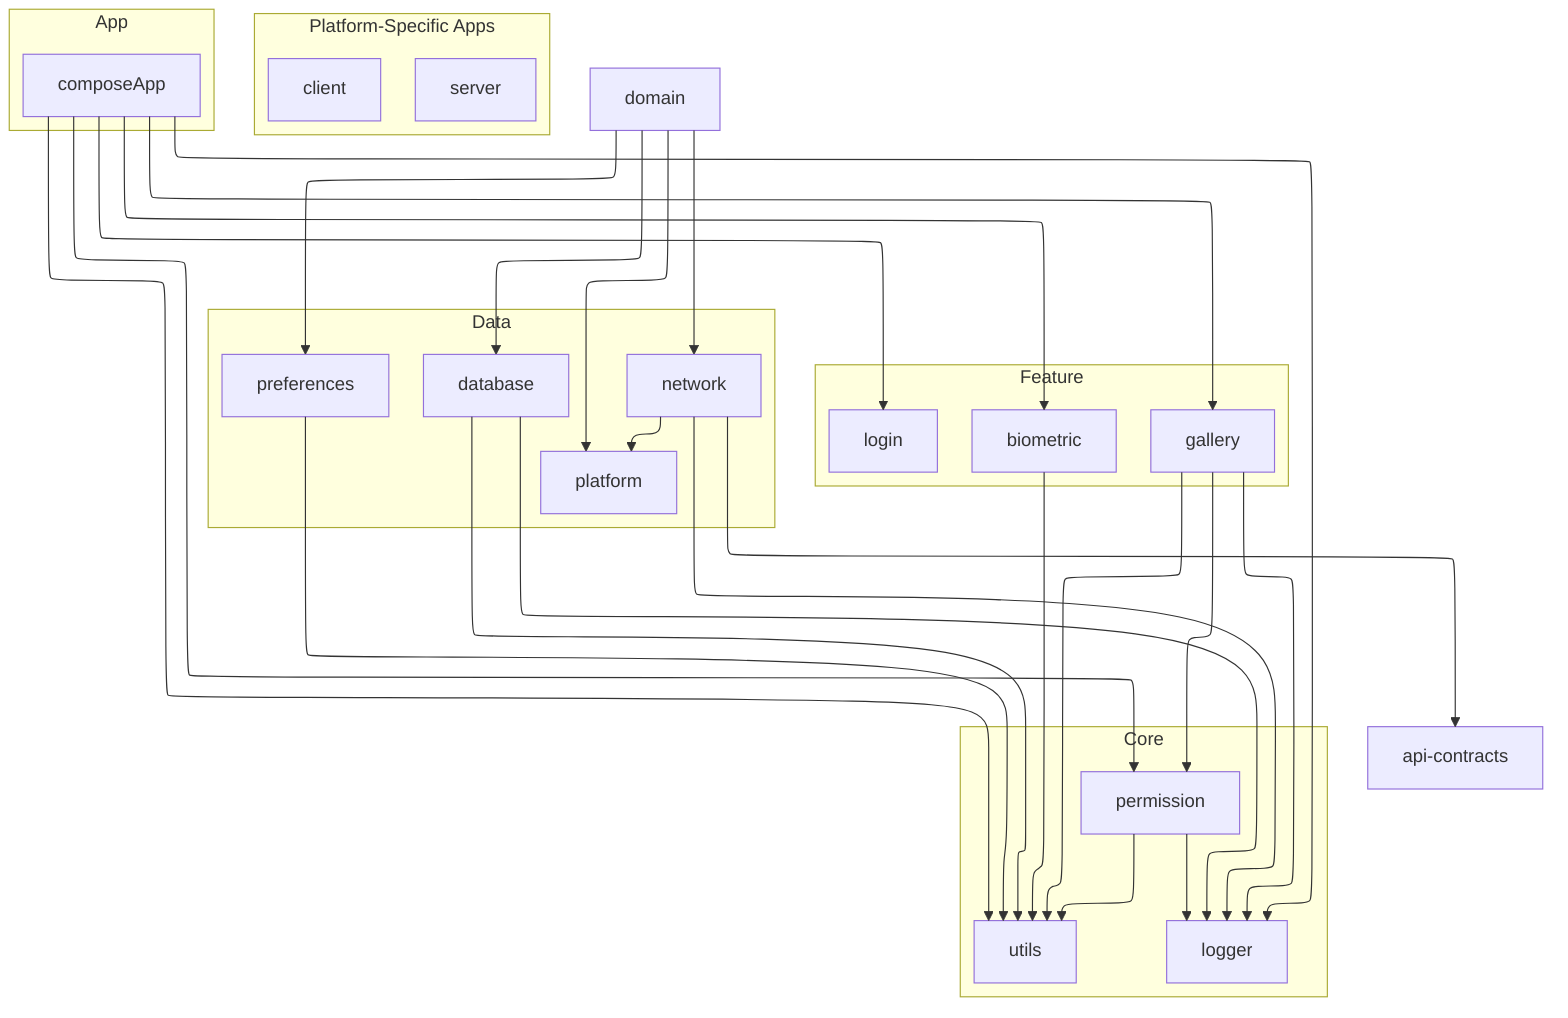 flowchart-elk TD
    subgraph "Platform-Specific Apps"
        client["client"]
        server["server"]
    end
    subgraph "App"
        composeApp["composeApp"]
    end
    subgraph "Feature"
        biometric[biometric]
        gallery[gallery]
        login[login]
    end
    subgraph "Data"
        network[network]
        database[database]
        preferences[preferences]
        platform[platform]
    end
    subgraph "Core"
        utils[utils]
        logger[logger]
        permission[permission]
    end
    contract["api-contracts"]
    domain["domain"]
%%Dependencies
    composeApp --> biometric
    composeApp --> gallery
    composeApp --> login
    composeApp --> utils
    composeApp --> logger
    composeApp --> permission
%%^can be merge as composeApp --> core ?
    gallery --> utils
    gallery --> logger
    gallery --> permission
%%^can be merge as gallery --> core ?
    domain --> network
    domain --> database
    domain --> preferences
    domain --> platform
%%^can be merge as domain --> data ?
    preferences --> utils
    network --> logger
    network --> platform
    network --> contract
    database --> logger
    database --> utils
    biometric --> utils
    permission --> logger
    permission --> utils